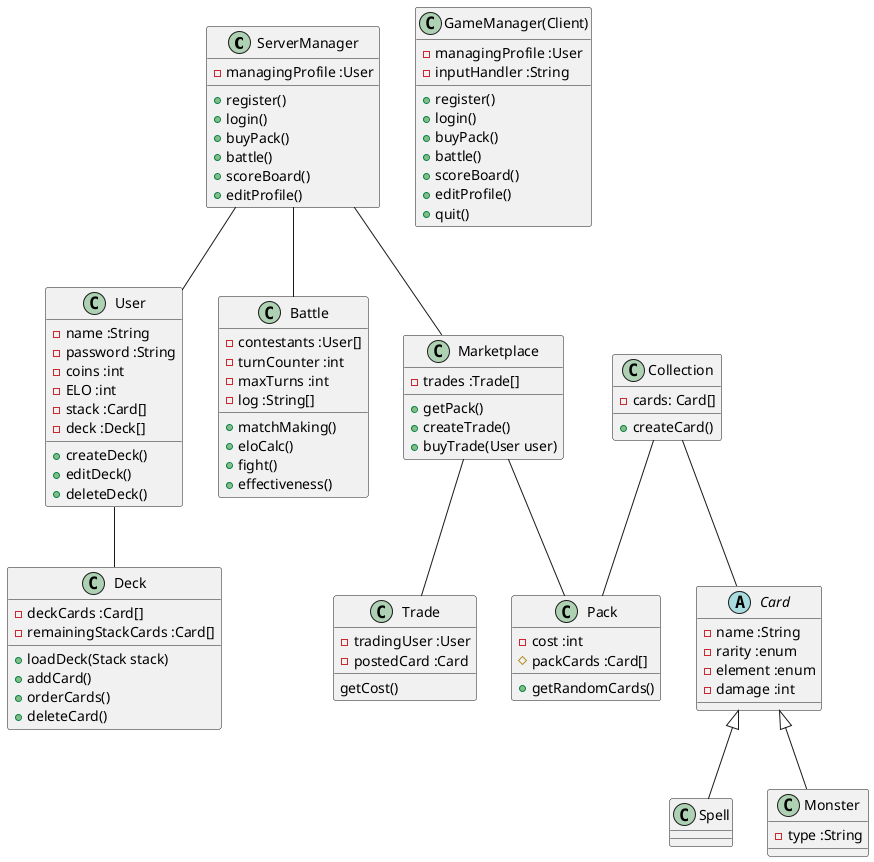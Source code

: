 @startuml
'https://plantuml.com/class-diagram

class ServerManager{
-managingProfile :User

+register()
+login()
+buyPack()
+battle()
+scoreBoard()
+editProfile()
}

abstract class Card{
- name :String
- rarity :enum
- element :enum
- damage :int

}

class Spell{
}

class Monster{
-type :String
}

class Collection{
-cards: Card[]

+createCard()
}

class Deck{
-deckCards :Card[]
-remainingStackCards :Card[]

+loadDeck(Stack stack)
+addCard()
+orderCards()
+deleteCard()
}

class Marketplace{
-trades :Trade[]

+getPack()
+createTrade()
+buyTrade(User user)
}

class Trade{
-tradingUser :User
-postedCard :Card

getCost()
}
class Pack{
-cost :int
#packCards :Card[]

+getRandomCards()
}

class User{
-name :String
-password :String
-coins :int
-ELO :int
-stack :Card[]
-deck :Deck[]

+createDeck()
+editDeck()
+deleteDeck()
}

class Battle{
-contestants :User[]
-turnCounter :int
-maxTurns :int
-log :String[]

+matchMaking()
+eloCalc()
+fight()
+effectiveness()
}

User -- Deck

Card <|-- Spell
Card <|-- Monster

Collection -- Card
Collection -- Pack

Marketplace -- Pack
Marketplace -- Trade

ServerManager -- Battle
ServerManager -- Marketplace
ServerManager -- User

class GameManager(Client){
-managingProfile :User
-inputHandler :String

+register()
+login()
+buyPack()
+battle()
+scoreBoard()
+editProfile()
+quit()
}
@enduml